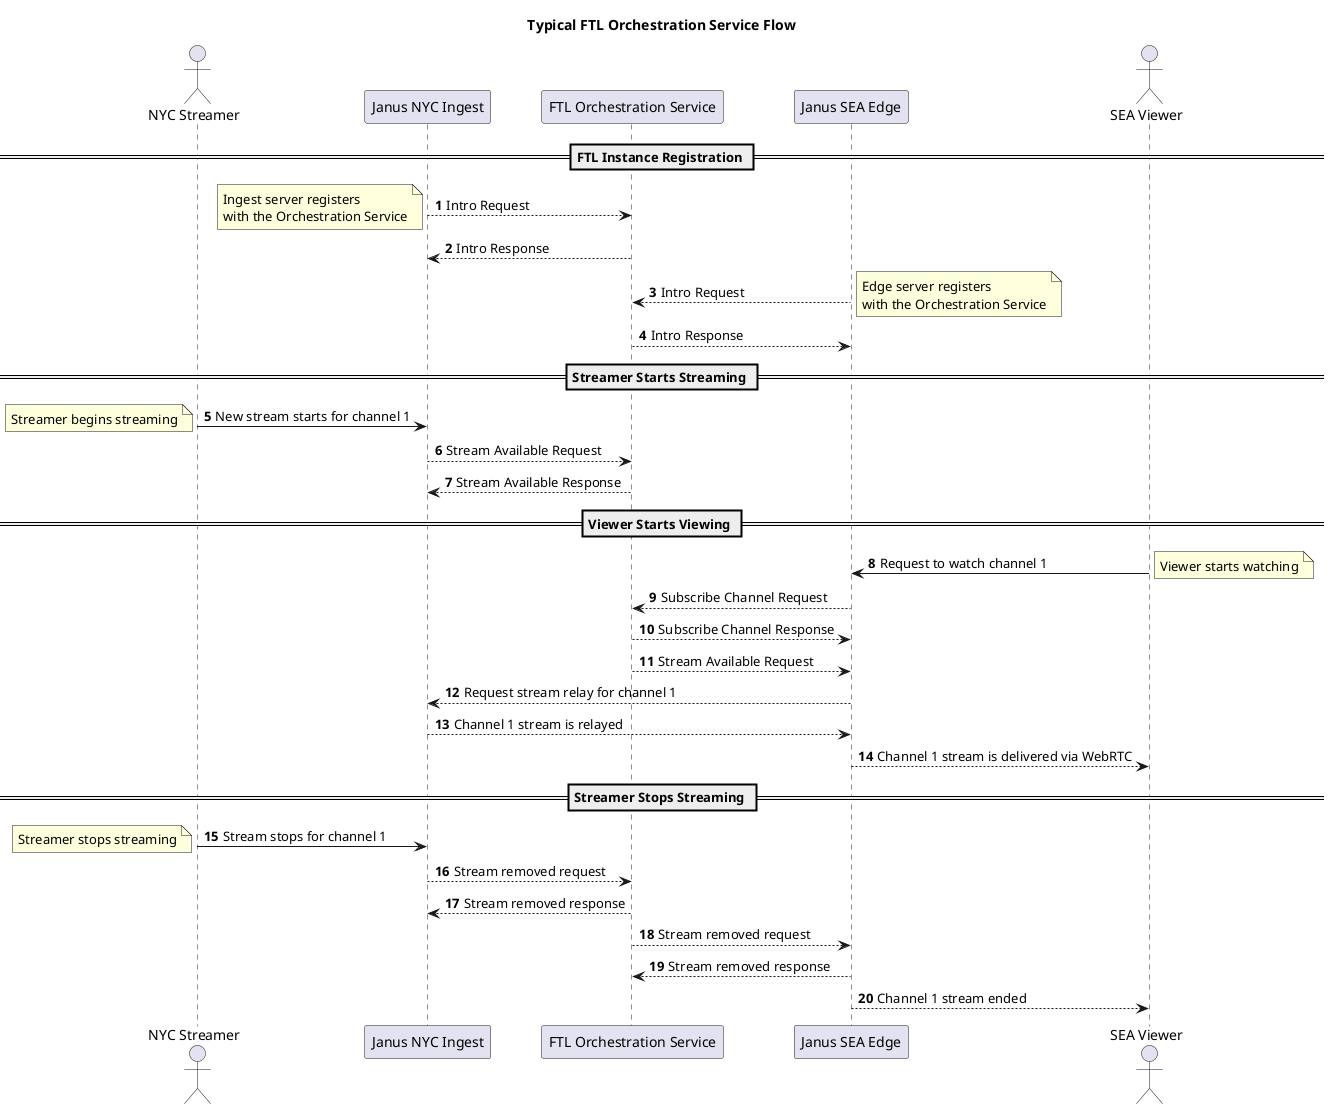 @startuml
autonumber
title Typical FTL Orchestration Service Flow

actor nyStreamer as "NYC Streamer"
participant nyc as "Janus NYC Ingest"
participant orchestrator as "FTL Orchestration Service"
participant sea as "Janus SEA Edge"
actor seaViewer as "SEA Viewer"

== FTL Instance Registration ==
nyc --> orchestrator: Intro Request
note left
    Ingest server registers
    with the Orchestration Service
end note
nyc <-- orchestrator: Intro Response
sea --> orchestrator: Intro Request
note right
    Edge server registers
    with the Orchestration Service
end note
sea <-- orchestrator: Intro Response

== Streamer Starts Streaming ==
nyStreamer -> nyc: New stream starts for channel 1
note left
    Streamer begins streaming
end note
nyc --> orchestrator: Stream Available Request
nyc <-- orchestrator: Stream Available Response

== Viewer Starts Viewing ==
seaViewer -> sea: Request to watch channel 1
note right
    Viewer starts watching
end note
sea --> orchestrator: Subscribe Channel Request
sea <-- orchestrator: Subscribe Channel Response
sea <-- orchestrator: Stream Available Request
sea --> nyc: Request stream relay for channel 1
sea <-- nyc: Channel 1 stream is relayed
sea --> seaViewer: Channel 1 stream is delivered via WebRTC

== Streamer Stops Streaming ==
nyStreamer -> nyc: Stream stops for channel 1
note left
    Streamer stops streaming
end note
nyc --> orchestrator: Stream removed request
nyc <-- orchestrator: Stream removed response
orchestrator --> sea: Stream removed request
orchestrator <-- sea: Stream removed response
sea --> seaViewer: Channel 1 stream ended
@enduml